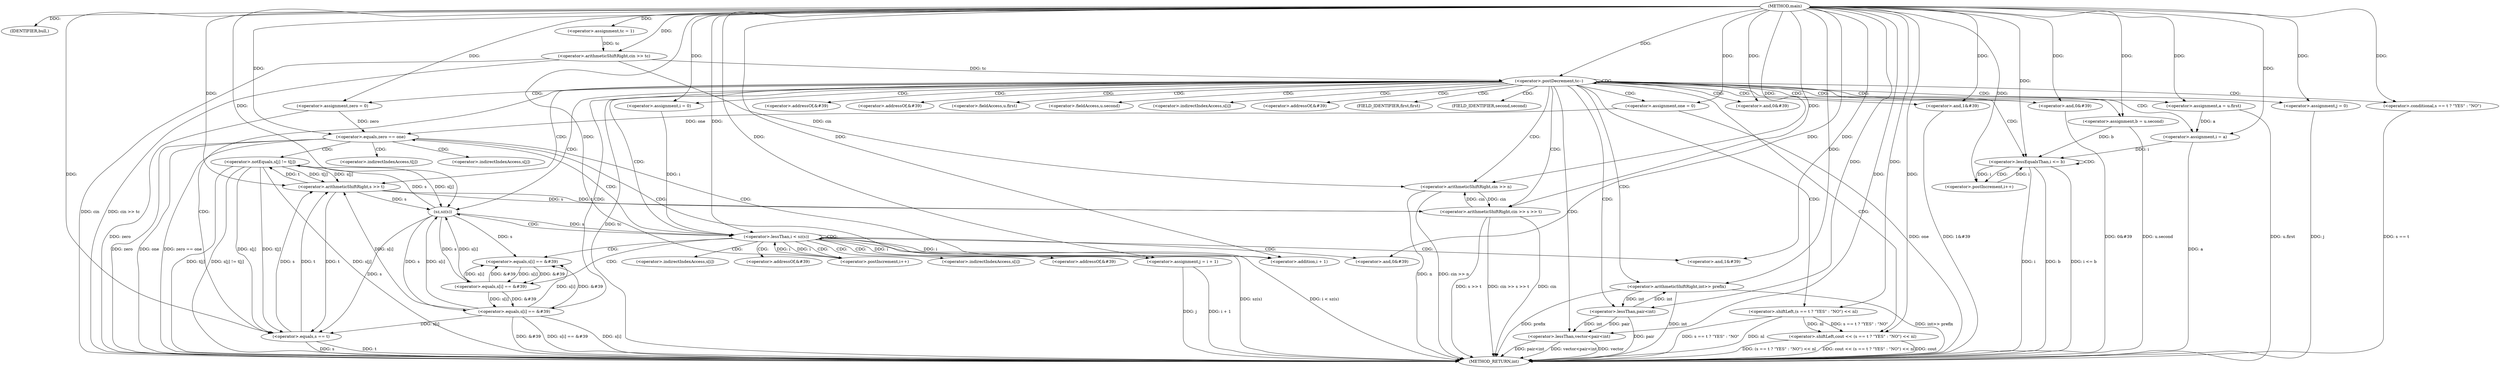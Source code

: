 digraph "main" {  
"1000102" [label = "(METHOD,main)" ]
"1000250" [label = "(METHOD_RETURN,int)" ]
"1000104" [label = "(IDENTIFIER,bull,)" ]
"1000106" [label = "(<operator>.assignment,tc = 1)" ]
"1000109" [label = "(<operator>.arithmeticShiftRight,cin >> tc)" ]
"1000113" [label = "(<operator>.postDecrement,tc--)" ]
"1000117" [label = "(<operator>.arithmeticShiftRight,cin >> n)" ]
"1000122" [label = "(<operator>.arithmeticShiftRight,cin >> s >> t)" ]
"1000137" [label = "(<operator>.assignment,j = 0)" ]
"1000141" [label = "(<operator>.assignment,zero = 0)" ]
"1000145" [label = "(<operator>.assignment,one = 0)" ]
"1000240" [label = "(<operator>.shiftLeft,cout << (s == t ? \"YES\" : \"NO\") << nl)" ]
"1000128" [label = "(<operator>.lessThan,vector<pair<int)" ]
"1000133" [label = "(<operator>.arithmeticShiftRight,int>> prefix)" ]
"1000150" [label = "(<operator>.assignment,i = 0)" ]
"1000153" [label = "(<operator>.lessThan,i < sz(s))" ]
"1000157" [label = "(<operator>.postIncrement,i++)" ]
"1000200" [label = "(<operator>.assignment,a = u.first)" ]
"1000206" [label = "(<operator>.assignment,b = u.second)" ]
"1000221" [label = "(<operator>.equals,s[i] == &#39)" ]
"1000227" [label = "(<operator>.and,0&#39)" ]
"1000232" [label = "(<operator>.and,1&#39)" ]
"1000237" [label = "(<operator>.and,0&#39)" ]
"1000124" [label = "(<operator>.arithmeticShiftRight,s >> t)" ]
"1000160" [label = "(<operator>.equals,s[i] == &#39)" ]
"1000166" [label = "(<operator>.and,0&#39)" ]
"1000169" [label = "(<operator>.equals,s[i] == &#39)" ]
"1000175" [label = "(<operator>.and,1&#39)" ]
"1000213" [label = "(<operator>.assignment,i = a)" ]
"1000216" [label = "(<operator>.lessEqualsThan,i <= b)" ]
"1000219" [label = "(<operator>.postIncrement,i++)" ]
"1000242" [label = "(<operator>.shiftLeft,(s == t ? \"YES\" : \"NO\") << nl)" ]
"1000130" [label = "(<operator>.lessThan,pair<int)" ]
"1000155" [label = "(sz,sz(s))" ]
"1000179" [label = "(<operator>.equals,zero == one)" ]
"1000243" [label = "(<operator>.conditional,s == t ? \"YES\" : \"NO\")" ]
"1000192" [label = "(<operator>.assignment,j = i + 1)" ]
"1000244" [label = "(<operator>.equals,s == t)" ]
"1000184" [label = "(<operator>.notEquals,s[j] != t[j])" ]
"1000194" [label = "(<operator>.addition,i + 1)" ]
"1000230" [label = "(<operator>.addressOf,&#39)" ]
"1000235" [label = "(<operator>.addressOf,&#39)" ]
"1000202" [label = "(<operator>.fieldAccess,u.first)" ]
"1000208" [label = "(<operator>.fieldAccess,u.second)" ]
"1000222" [label = "(<operator>.indirectIndexAccess,s[i])" ]
"1000225" [label = "(<operator>.addressOf,&#39)" ]
"1000161" [label = "(<operator>.indirectIndexAccess,s[i])" ]
"1000164" [label = "(<operator>.addressOf,&#39)" ]
"1000170" [label = "(<operator>.indirectIndexAccess,s[i])" ]
"1000173" [label = "(<operator>.addressOf,&#39)" ]
"1000204" [label = "(FIELD_IDENTIFIER,first,first)" ]
"1000210" [label = "(FIELD_IDENTIFIER,second,second)" ]
"1000185" [label = "(<operator>.indirectIndexAccess,s[j])" ]
"1000188" [label = "(<operator>.indirectIndexAccess,t[j])" ]
  "1000109" -> "1000250"  [ label = "DDG: cin"] 
  "1000109" -> "1000250"  [ label = "DDG: cin >> tc"] 
  "1000113" -> "1000250"  [ label = "DDG: tc"] 
  "1000117" -> "1000250"  [ label = "DDG: n"] 
  "1000117" -> "1000250"  [ label = "DDG: cin >> n"] 
  "1000122" -> "1000250"  [ label = "DDG: cin"] 
  "1000122" -> "1000250"  [ label = "DDG: s >> t"] 
  "1000122" -> "1000250"  [ label = "DDG: cin >> s >> t"] 
  "1000128" -> "1000250"  [ label = "DDG: pair<int"] 
  "1000128" -> "1000250"  [ label = "DDG: vector<pair<int"] 
  "1000133" -> "1000250"  [ label = "DDG: int"] 
  "1000133" -> "1000250"  [ label = "DDG: int>> prefix"] 
  "1000137" -> "1000250"  [ label = "DDG: j"] 
  "1000141" -> "1000250"  [ label = "DDG: zero"] 
  "1000145" -> "1000250"  [ label = "DDG: one"] 
  "1000153" -> "1000250"  [ label = "DDG: sz(s)"] 
  "1000153" -> "1000250"  [ label = "DDG: i < sz(s)"] 
  "1000200" -> "1000250"  [ label = "DDG: u.first"] 
  "1000206" -> "1000250"  [ label = "DDG: u.second"] 
  "1000213" -> "1000250"  [ label = "DDG: a"] 
  "1000216" -> "1000250"  [ label = "DDG: i"] 
  "1000216" -> "1000250"  [ label = "DDG: b"] 
  "1000216" -> "1000250"  [ label = "DDG: i <= b"] 
  "1000221" -> "1000250"  [ label = "DDG: s[i]"] 
  "1000221" -> "1000250"  [ label = "DDG: &#39"] 
  "1000221" -> "1000250"  [ label = "DDG: s[i] == &#39"] 
  "1000232" -> "1000250"  [ label = "DDG: 1&#39"] 
  "1000237" -> "1000250"  [ label = "DDG: 0&#39"] 
  "1000244" -> "1000250"  [ label = "DDG: s"] 
  "1000244" -> "1000250"  [ label = "DDG: t"] 
  "1000243" -> "1000250"  [ label = "DDG: s == t"] 
  "1000242" -> "1000250"  [ label = "DDG: s == t ? \"YES\" : \"NO\""] 
  "1000240" -> "1000250"  [ label = "DDG: (s == t ? \"YES\" : \"NO\") << nl"] 
  "1000240" -> "1000250"  [ label = "DDG: cout << (s == t ? \"YES\" : \"NO\") << nl"] 
  "1000179" -> "1000250"  [ label = "DDG: zero"] 
  "1000179" -> "1000250"  [ label = "DDG: one"] 
  "1000179" -> "1000250"  [ label = "DDG: zero == one"] 
  "1000184" -> "1000250"  [ label = "DDG: s[j]"] 
  "1000184" -> "1000250"  [ label = "DDG: t[j]"] 
  "1000184" -> "1000250"  [ label = "DDG: s[j] != t[j]"] 
  "1000192" -> "1000250"  [ label = "DDG: j"] 
  "1000192" -> "1000250"  [ label = "DDG: i + 1"] 
  "1000133" -> "1000250"  [ label = "DDG: prefix"] 
  "1000240" -> "1000250"  [ label = "DDG: cout"] 
  "1000242" -> "1000250"  [ label = "DDG: nl"] 
  "1000130" -> "1000250"  [ label = "DDG: pair"] 
  "1000128" -> "1000250"  [ label = "DDG: vector"] 
  "1000102" -> "1000104"  [ label = "DDG: "] 
  "1000102" -> "1000106"  [ label = "DDG: "] 
  "1000102" -> "1000109"  [ label = "DDG: "] 
  "1000106" -> "1000109"  [ label = "DDG: tc"] 
  "1000109" -> "1000113"  [ label = "DDG: tc"] 
  "1000102" -> "1000113"  [ label = "DDG: "] 
  "1000102" -> "1000137"  [ label = "DDG: "] 
  "1000102" -> "1000141"  [ label = "DDG: "] 
  "1000102" -> "1000145"  [ label = "DDG: "] 
  "1000109" -> "1000117"  [ label = "DDG: cin"] 
  "1000122" -> "1000117"  [ label = "DDG: cin"] 
  "1000102" -> "1000117"  [ label = "DDG: "] 
  "1000117" -> "1000122"  [ label = "DDG: cin"] 
  "1000102" -> "1000122"  [ label = "DDG: "] 
  "1000124" -> "1000122"  [ label = "DDG: s"] 
  "1000124" -> "1000122"  [ label = "DDG: t"] 
  "1000102" -> "1000150"  [ label = "DDG: "] 
  "1000102" -> "1000240"  [ label = "DDG: "] 
  "1000242" -> "1000240"  [ label = "DDG: s == t ? \"YES\" : \"NO\""] 
  "1000242" -> "1000240"  [ label = "DDG: nl"] 
  "1000221" -> "1000124"  [ label = "DDG: s[i]"] 
  "1000244" -> "1000124"  [ label = "DDG: s"] 
  "1000184" -> "1000124"  [ label = "DDG: s[j]"] 
  "1000102" -> "1000124"  [ label = "DDG: "] 
  "1000244" -> "1000124"  [ label = "DDG: t"] 
  "1000184" -> "1000124"  [ label = "DDG: t[j]"] 
  "1000102" -> "1000128"  [ label = "DDG: "] 
  "1000130" -> "1000128"  [ label = "DDG: int"] 
  "1000130" -> "1000128"  [ label = "DDG: pair"] 
  "1000130" -> "1000133"  [ label = "DDG: int"] 
  "1000102" -> "1000133"  [ label = "DDG: "] 
  "1000150" -> "1000153"  [ label = "DDG: i"] 
  "1000157" -> "1000153"  [ label = "DDG: i"] 
  "1000102" -> "1000153"  [ label = "DDG: "] 
  "1000155" -> "1000153"  [ label = "DDG: s"] 
  "1000153" -> "1000157"  [ label = "DDG: i"] 
  "1000102" -> "1000157"  [ label = "DDG: "] 
  "1000102" -> "1000200"  [ label = "DDG: "] 
  "1000102" -> "1000206"  [ label = "DDG: "] 
  "1000200" -> "1000213"  [ label = "DDG: a"] 
  "1000102" -> "1000213"  [ label = "DDG: "] 
  "1000155" -> "1000221"  [ label = "DDG: s"] 
  "1000169" -> "1000221"  [ label = "DDG: s[i]"] 
  "1000169" -> "1000221"  [ label = "DDG: &#39"] 
  "1000102" -> "1000227"  [ label = "DDG: "] 
  "1000102" -> "1000232"  [ label = "DDG: "] 
  "1000102" -> "1000237"  [ label = "DDG: "] 
  "1000102" -> "1000242"  [ label = "DDG: "] 
  "1000102" -> "1000130"  [ label = "DDG: "] 
  "1000133" -> "1000130"  [ label = "DDG: int"] 
  "1000124" -> "1000155"  [ label = "DDG: s"] 
  "1000221" -> "1000155"  [ label = "DDG: s[i]"] 
  "1000169" -> "1000155"  [ label = "DDG: s[i]"] 
  "1000184" -> "1000155"  [ label = "DDG: s[j]"] 
  "1000102" -> "1000155"  [ label = "DDG: "] 
  "1000155" -> "1000160"  [ label = "DDG: s"] 
  "1000221" -> "1000160"  [ label = "DDG: s[i]"] 
  "1000169" -> "1000160"  [ label = "DDG: s[i]"] 
  "1000221" -> "1000160"  [ label = "DDG: &#39"] 
  "1000169" -> "1000160"  [ label = "DDG: &#39"] 
  "1000102" -> "1000166"  [ label = "DDG: "] 
  "1000155" -> "1000169"  [ label = "DDG: s"] 
  "1000160" -> "1000169"  [ label = "DDG: s[i]"] 
  "1000160" -> "1000169"  [ label = "DDG: &#39"] 
  "1000102" -> "1000175"  [ label = "DDG: "] 
  "1000213" -> "1000216"  [ label = "DDG: i"] 
  "1000219" -> "1000216"  [ label = "DDG: i"] 
  "1000102" -> "1000216"  [ label = "DDG: "] 
  "1000206" -> "1000216"  [ label = "DDG: b"] 
  "1000216" -> "1000219"  [ label = "DDG: i"] 
  "1000102" -> "1000219"  [ label = "DDG: "] 
  "1000102" -> "1000243"  [ label = "DDG: "] 
  "1000141" -> "1000179"  [ label = "DDG: zero"] 
  "1000102" -> "1000179"  [ label = "DDG: "] 
  "1000145" -> "1000179"  [ label = "DDG: one"] 
  "1000153" -> "1000192"  [ label = "DDG: i"] 
  "1000102" -> "1000192"  [ label = "DDG: "] 
  "1000155" -> "1000244"  [ label = "DDG: s"] 
  "1000221" -> "1000244"  [ label = "DDG: s[i]"] 
  "1000184" -> "1000244"  [ label = "DDG: s[j]"] 
  "1000102" -> "1000244"  [ label = "DDG: "] 
  "1000124" -> "1000244"  [ label = "DDG: t"] 
  "1000184" -> "1000244"  [ label = "DDG: t[j]"] 
  "1000155" -> "1000184"  [ label = "DDG: s"] 
  "1000124" -> "1000184"  [ label = "DDG: t"] 
  "1000153" -> "1000194"  [ label = "DDG: i"] 
  "1000102" -> "1000194"  [ label = "DDG: "] 
  "1000113" -> "1000200"  [ label = "CDG: "] 
  "1000113" -> "1000117"  [ label = "CDG: "] 
  "1000113" -> "1000221"  [ label = "CDG: "] 
  "1000113" -> "1000128"  [ label = "CDG: "] 
  "1000113" -> "1000141"  [ label = "CDG: "] 
  "1000113" -> "1000208"  [ label = "CDG: "] 
  "1000113" -> "1000227"  [ label = "CDG: "] 
  "1000113" -> "1000150"  [ label = "CDG: "] 
  "1000113" -> "1000133"  [ label = "CDG: "] 
  "1000113" -> "1000243"  [ label = "CDG: "] 
  "1000113" -> "1000244"  [ label = "CDG: "] 
  "1000113" -> "1000216"  [ label = "CDG: "] 
  "1000113" -> "1000204"  [ label = "CDG: "] 
  "1000113" -> "1000122"  [ label = "CDG: "] 
  "1000113" -> "1000210"  [ label = "CDG: "] 
  "1000113" -> "1000222"  [ label = "CDG: "] 
  "1000113" -> "1000242"  [ label = "CDG: "] 
  "1000113" -> "1000235"  [ label = "CDG: "] 
  "1000113" -> "1000206"  [ label = "CDG: "] 
  "1000113" -> "1000145"  [ label = "CDG: "] 
  "1000113" -> "1000130"  [ label = "CDG: "] 
  "1000113" -> "1000240"  [ label = "CDG: "] 
  "1000113" -> "1000232"  [ label = "CDG: "] 
  "1000113" -> "1000153"  [ label = "CDG: "] 
  "1000113" -> "1000213"  [ label = "CDG: "] 
  "1000113" -> "1000230"  [ label = "CDG: "] 
  "1000113" -> "1000225"  [ label = "CDG: "] 
  "1000113" -> "1000113"  [ label = "CDG: "] 
  "1000113" -> "1000237"  [ label = "CDG: "] 
  "1000113" -> "1000155"  [ label = "CDG: "] 
  "1000113" -> "1000202"  [ label = "CDG: "] 
  "1000113" -> "1000137"  [ label = "CDG: "] 
  "1000113" -> "1000124"  [ label = "CDG: "] 
  "1000153" -> "1000164"  [ label = "CDG: "] 
  "1000153" -> "1000161"  [ label = "CDG: "] 
  "1000153" -> "1000166"  [ label = "CDG: "] 
  "1000153" -> "1000157"  [ label = "CDG: "] 
  "1000153" -> "1000175"  [ label = "CDG: "] 
  "1000153" -> "1000160"  [ label = "CDG: "] 
  "1000153" -> "1000179"  [ label = "CDG: "] 
  "1000153" -> "1000153"  [ label = "CDG: "] 
  "1000153" -> "1000169"  [ label = "CDG: "] 
  "1000153" -> "1000173"  [ label = "CDG: "] 
  "1000153" -> "1000155"  [ label = "CDG: "] 
  "1000153" -> "1000170"  [ label = "CDG: "] 
  "1000216" -> "1000216"  [ label = "CDG: "] 
  "1000216" -> "1000219"  [ label = "CDG: "] 
  "1000179" -> "1000188"  [ label = "CDG: "] 
  "1000179" -> "1000194"  [ label = "CDG: "] 
  "1000179" -> "1000192"  [ label = "CDG: "] 
  "1000179" -> "1000185"  [ label = "CDG: "] 
  "1000179" -> "1000184"  [ label = "CDG: "] 
}
